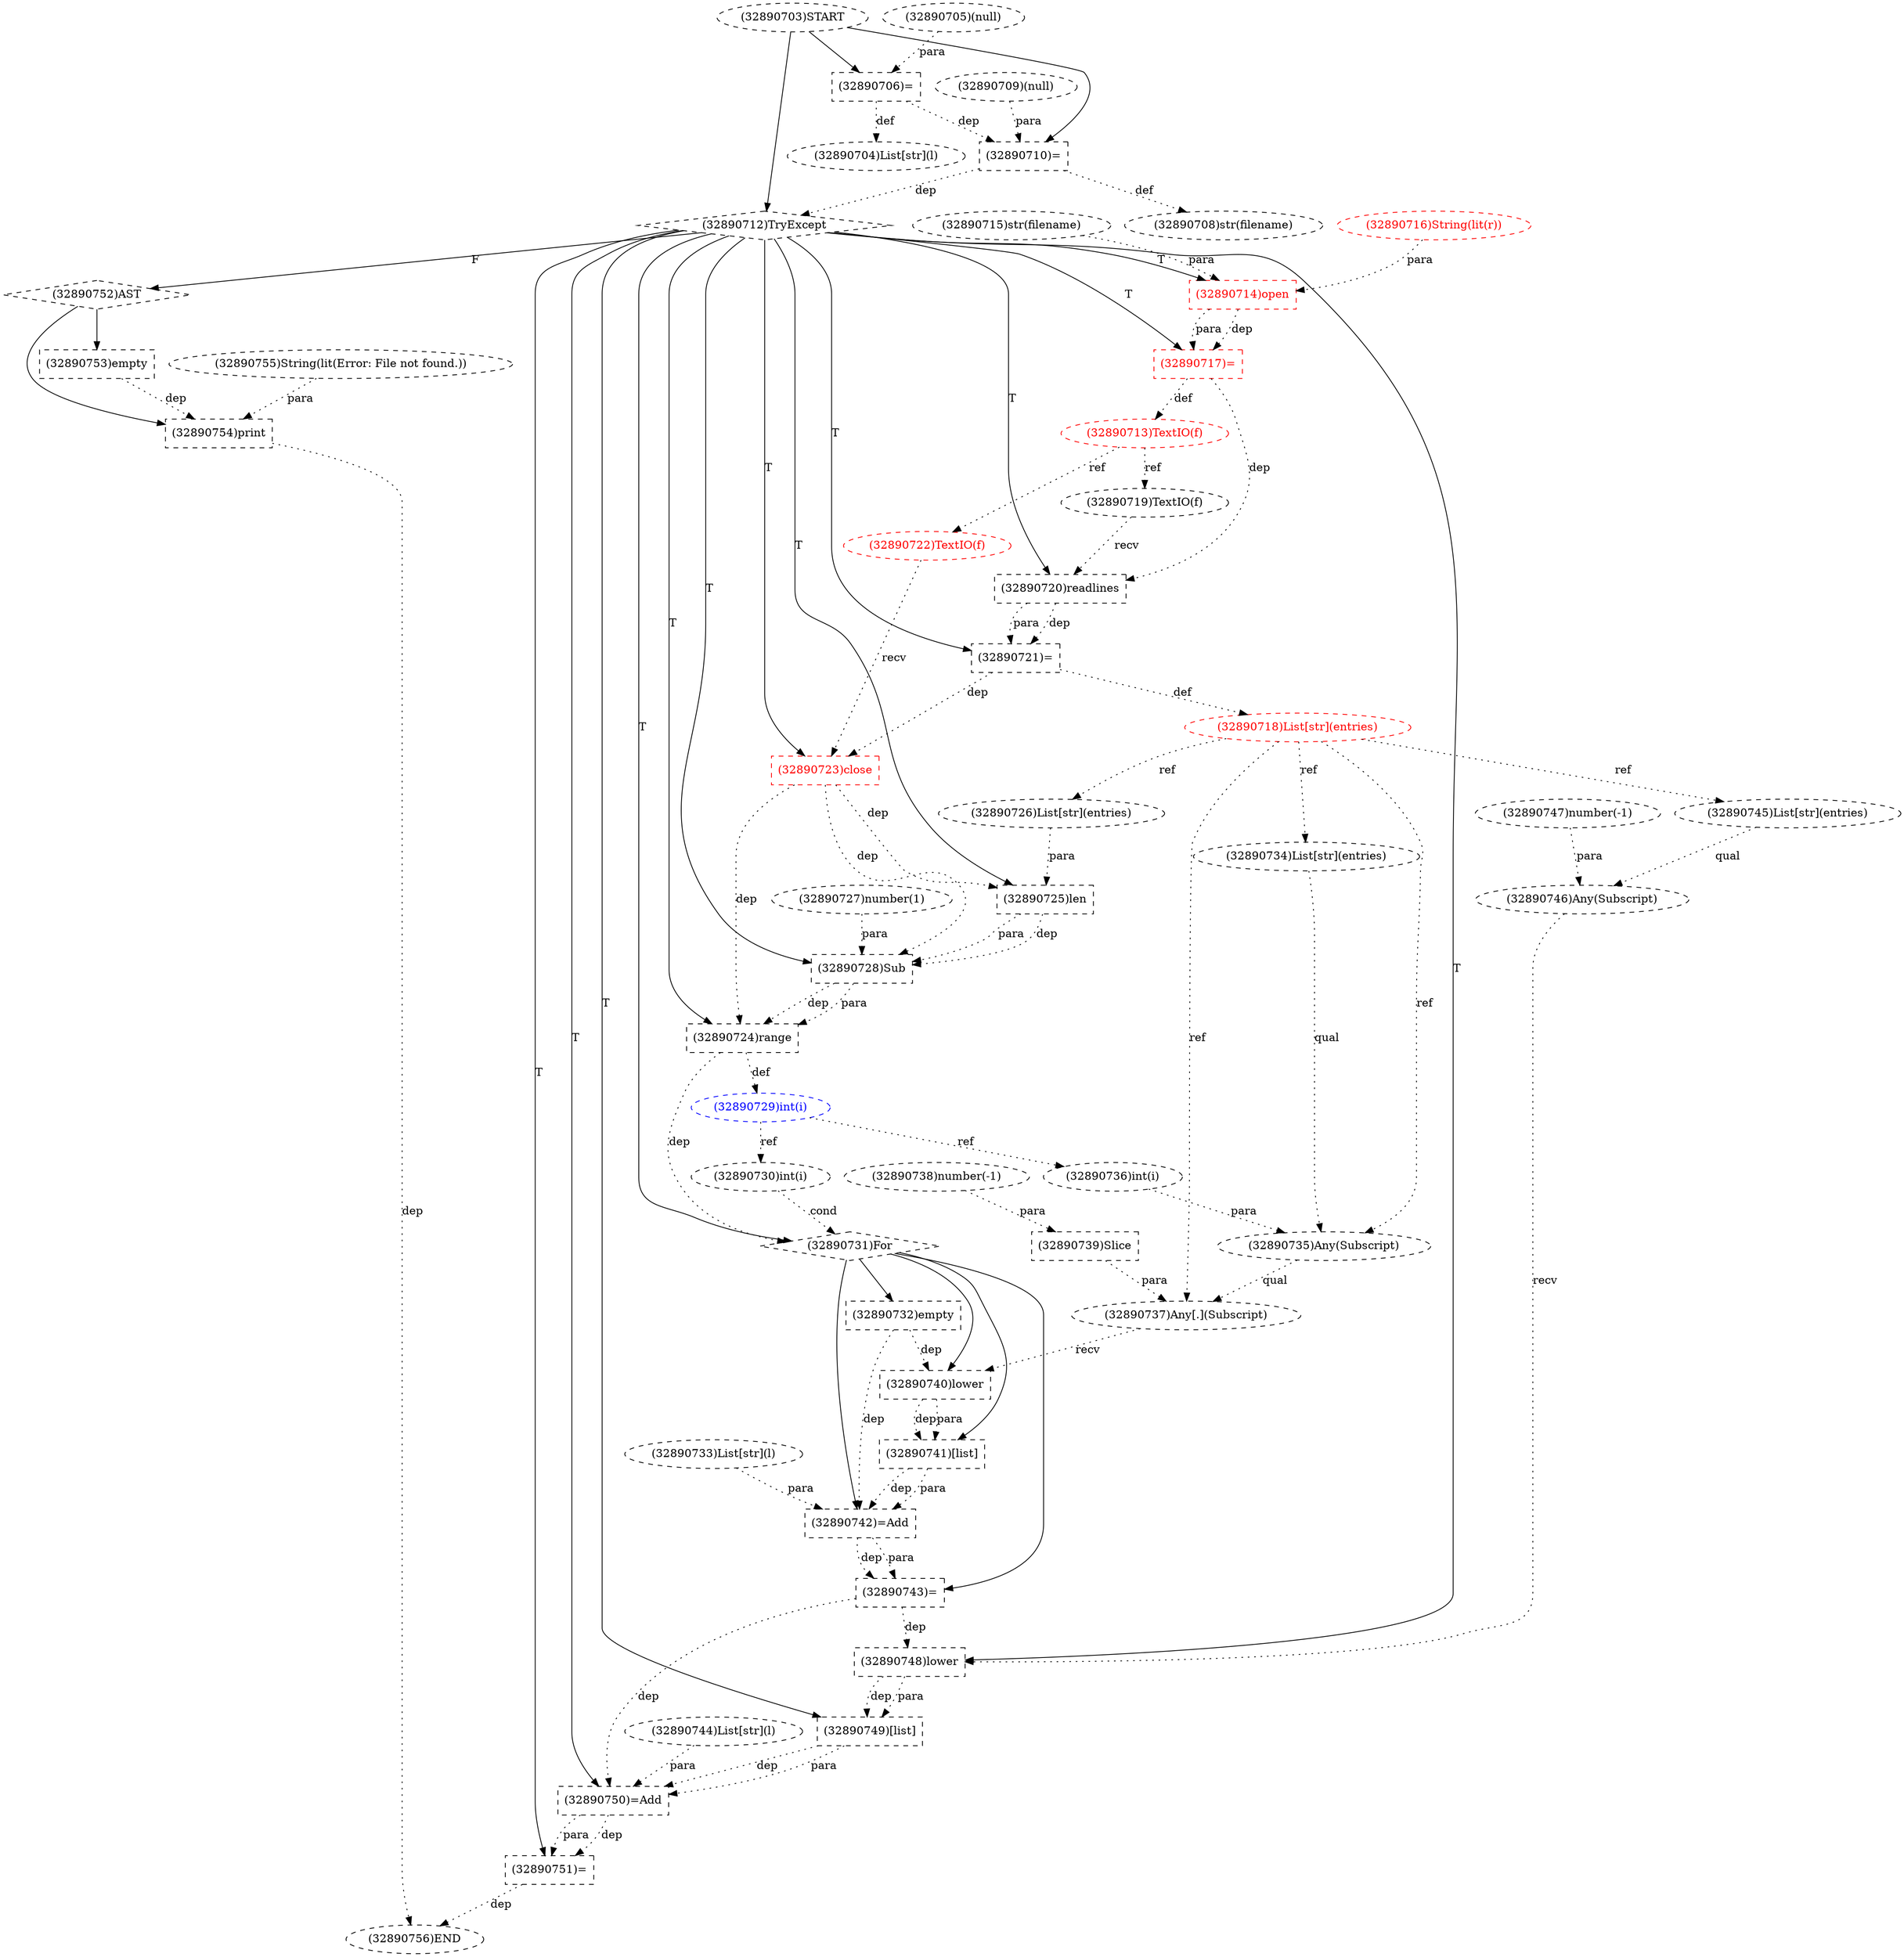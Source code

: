 digraph G {
1 [label="(32890731)For" shape=diamond style=dashed]
2 [label="(32890754)print" shape=box style=dashed]
3 [label="(32890724)range" shape=box style=dashed]
4 [label="(32890739)Slice" shape=box style=dashed]
5 [label="(32890745)List[str](entries)" shape=ellipse style=dashed]
6 [label="(32890716)String(lit(r))" shape=ellipse style=dashed color=red fontcolor=red]
7 [label="(32890733)List[str](l)" shape=ellipse style=dashed]
8 [label="(32890743)=" shape=box style=dashed]
9 [label="(32890710)=" shape=box style=dashed]
10 [label="(32890729)int(i)" shape=ellipse style=dashed color=blue fontcolor=blue]
11 [label="(32890737)Any[.](Subscript)" shape=ellipse style=dashed]
12 [label="(32890727)number(1)" shape=ellipse style=dashed]
13 [label="(32890742)=Add" shape=box style=dashed]
14 [label="(32890730)int(i)" shape=ellipse style=dashed]
15 [label="(32890744)List[str](l)" shape=ellipse style=dashed]
16 [label="(32890725)len" shape=box style=dashed]
17 [label="(32890736)int(i)" shape=ellipse style=dashed]
18 [label="(32890732)empty" shape=box style=dashed]
19 [label="(32890712)TryExcept" shape=diamond style=dashed]
20 [label="(32890751)=" shape=box style=dashed]
21 [label="(32890706)=" shape=box style=dashed]
22 [label="(32890720)readlines" shape=box style=dashed]
23 [label="(32890709)(null)" shape=ellipse style=dashed]
24 [label="(32890752)AST" shape=diamond style=dashed]
25 [label="(32890749)[list]" shape=box style=dashed]
26 [label="(32890713)TextIO(f)" shape=ellipse style=dashed color=red fontcolor=red]
27 [label="(32890705)(null)" shape=ellipse style=dashed]
28 [label="(32890719)TextIO(f)" shape=ellipse style=dashed]
29 [label="(32890721)=" shape=box style=dashed]
30 [label="(32890718)List[str](entries)" shape=ellipse style=dashed color=red fontcolor=red]
31 [label="(32890740)lower" shape=box style=dashed]
32 [label="(32890714)open" shape=box style=dashed color=red fontcolor=red]
33 [label="(32890738)number(-1)" shape=ellipse style=dashed]
34 [label="(32890717)=" shape=box style=dashed color=red fontcolor=red]
35 [label="(32890722)TextIO(f)" shape=ellipse style=dashed color=red fontcolor=red]
36 [label="(32890703)START" style=dashed]
37 [label="(32890755)String(lit(Error: File not found.))" shape=ellipse style=dashed]
38 [label="(32890728)Sub" shape=box style=dashed]
39 [label="(32890750)=Add" shape=box style=dashed]
40 [label="(32890753)empty" shape=box style=dashed]
41 [label="(32890704)List[str](l)" shape=ellipse style=dashed]
42 [label="(32890715)str(filename)" shape=ellipse style=dashed]
43 [label="(32890734)List[str](entries)" shape=ellipse style=dashed]
44 [label="(32890741)[list]" shape=box style=dashed]
45 [label="(32890746)Any(Subscript)" shape=ellipse style=dashed]
46 [label="(32890735)Any(Subscript)" shape=ellipse style=dashed]
47 [label="(32890723)close" shape=box style=dashed color=red fontcolor=red]
48 [label="(32890756)END" style=dashed]
49 [label="(32890747)number(-1)" shape=ellipse style=dashed]
50 [label="(32890748)lower" shape=box style=dashed]
51 [label="(32890708)str(filename)" shape=ellipse style=dashed]
52 [label="(32890726)List[str](entries)" shape=ellipse style=dashed]
19 -> 1 [label="T"];
3 -> 1 [label="dep" style=dotted];
14 -> 1 [label="cond" style=dotted];
24 -> 2 [label="" style=solid];
37 -> 2 [label="para" style=dotted];
40 -> 2 [label="dep" style=dotted];
19 -> 3 [label="T"];
38 -> 3 [label="dep" style=dotted];
38 -> 3 [label="para" style=dotted];
47 -> 3 [label="dep" style=dotted];
33 -> 4 [label="para" style=dotted];
30 -> 5 [label="ref" style=dotted];
1 -> 8 [label="" style=solid];
13 -> 8 [label="dep" style=dotted];
13 -> 8 [label="para" style=dotted];
36 -> 9 [label="" style=solid];
23 -> 9 [label="para" style=dotted];
21 -> 9 [label="dep" style=dotted];
3 -> 10 [label="def" style=dotted];
46 -> 11 [label="qual" style=dotted];
4 -> 11 [label="para" style=dotted];
30 -> 11 [label="ref" style=dotted];
1 -> 13 [label="" style=solid];
7 -> 13 [label="para" style=dotted];
44 -> 13 [label="dep" style=dotted];
44 -> 13 [label="para" style=dotted];
18 -> 13 [label="dep" style=dotted];
10 -> 14 [label="ref" style=dotted];
19 -> 16 [label="T"];
52 -> 16 [label="para" style=dotted];
47 -> 16 [label="dep" style=dotted];
10 -> 17 [label="ref" style=dotted];
1 -> 18 [label="" style=solid];
36 -> 19 [label="" style=solid];
9 -> 19 [label="dep" style=dotted];
19 -> 20 [label="T"];
39 -> 20 [label="dep" style=dotted];
39 -> 20 [label="para" style=dotted];
36 -> 21 [label="" style=solid];
27 -> 21 [label="para" style=dotted];
19 -> 22 [label="T"];
28 -> 22 [label="recv" style=dotted];
34 -> 22 [label="dep" style=dotted];
19 -> 24 [label="F"];
19 -> 25 [label="T"];
50 -> 25 [label="dep" style=dotted];
50 -> 25 [label="para" style=dotted];
34 -> 26 [label="def" style=dotted];
26 -> 28 [label="ref" style=dotted];
19 -> 29 [label="T"];
22 -> 29 [label="dep" style=dotted];
22 -> 29 [label="para" style=dotted];
29 -> 30 [label="def" style=dotted];
1 -> 31 [label="" style=solid];
11 -> 31 [label="recv" style=dotted];
18 -> 31 [label="dep" style=dotted];
19 -> 32 [label="T"];
42 -> 32 [label="para" style=dotted];
6 -> 32 [label="para" style=dotted];
19 -> 34 [label="T"];
32 -> 34 [label="dep" style=dotted];
32 -> 34 [label="para" style=dotted];
26 -> 35 [label="ref" style=dotted];
19 -> 38 [label="T"];
16 -> 38 [label="dep" style=dotted];
16 -> 38 [label="para" style=dotted];
12 -> 38 [label="para" style=dotted];
47 -> 38 [label="dep" style=dotted];
19 -> 39 [label="T"];
15 -> 39 [label="para" style=dotted];
25 -> 39 [label="dep" style=dotted];
25 -> 39 [label="para" style=dotted];
8 -> 39 [label="dep" style=dotted];
24 -> 40 [label="" style=solid];
21 -> 41 [label="def" style=dotted];
30 -> 43 [label="ref" style=dotted];
1 -> 44 [label="" style=solid];
31 -> 44 [label="dep" style=dotted];
31 -> 44 [label="para" style=dotted];
5 -> 45 [label="qual" style=dotted];
49 -> 45 [label="para" style=dotted];
43 -> 46 [label="qual" style=dotted];
17 -> 46 [label="para" style=dotted];
30 -> 46 [label="ref" style=dotted];
19 -> 47 [label="T"];
35 -> 47 [label="recv" style=dotted];
29 -> 47 [label="dep" style=dotted];
20 -> 48 [label="dep" style=dotted];
2 -> 48 [label="dep" style=dotted];
19 -> 50 [label="T"];
45 -> 50 [label="recv" style=dotted];
8 -> 50 [label="dep" style=dotted];
9 -> 51 [label="def" style=dotted];
30 -> 52 [label="ref" style=dotted];
}